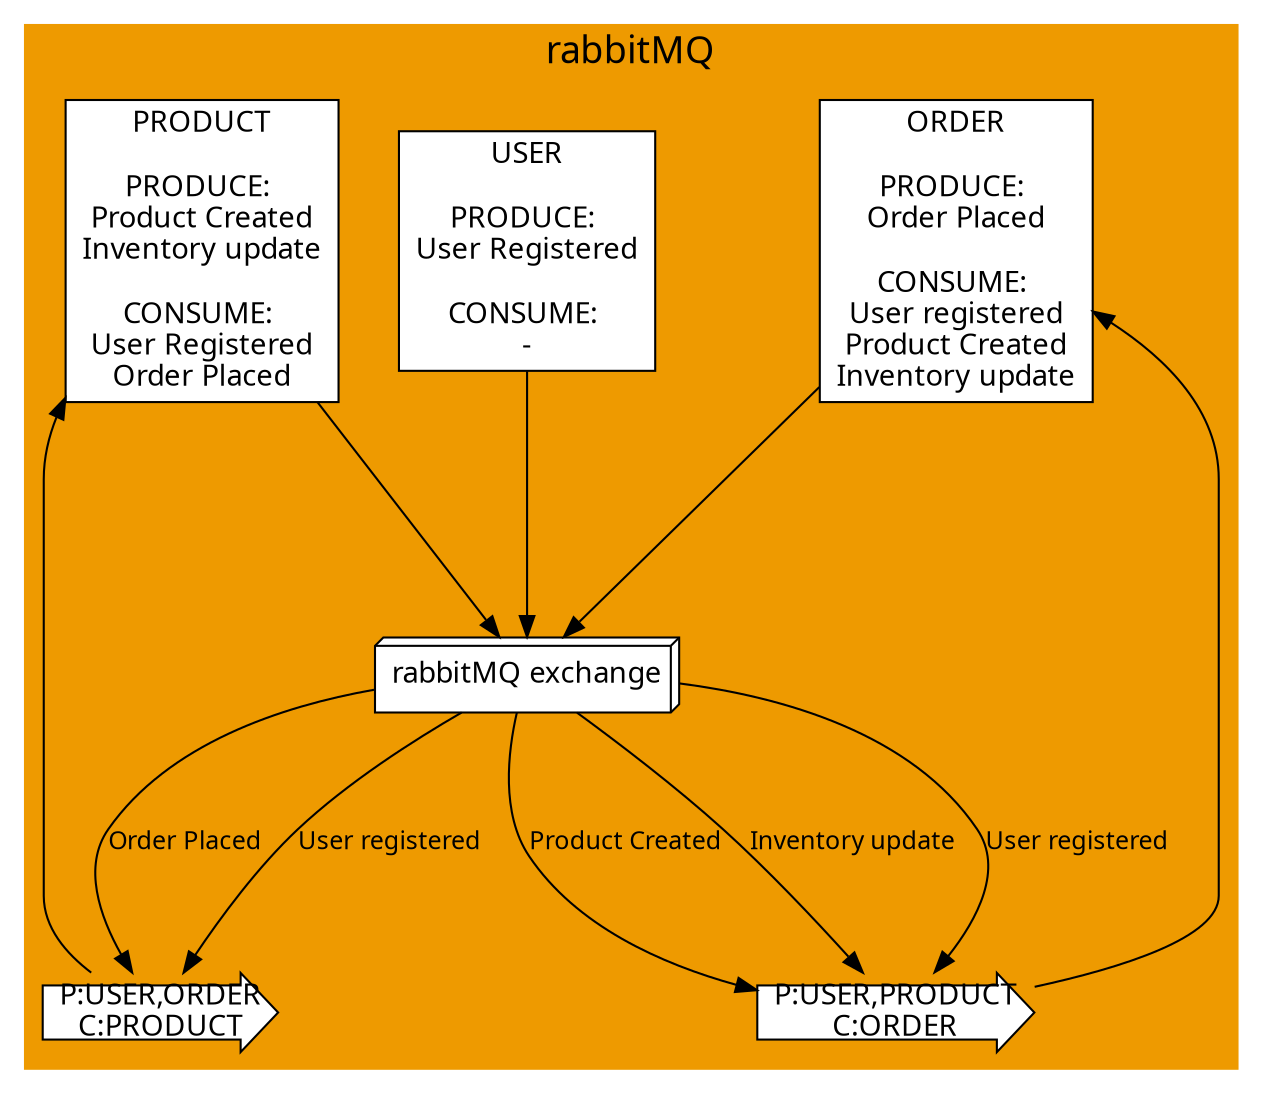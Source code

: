 digraph {
  bgcolor=transparent
  graph[fontsize=18 style=filled color=orange2 fontname="HackNerdFont"]
  node[fontsize=14 style=filled fillcolor=white fontname="HackNerdFont"]
  edge [fontsize=12 minlen=3 fontname="HackNerdFont"]

  subgraph cluster {
    label="rabbitMQ"
    a[label="USER\n\nPRODUCE: \nUser Registered\n\nCONSUME: \n-" shape=box]
    b[label="PRODUCT\n\nPRODUCE: \nProduct Created\nInventory update\n\nCONSUME: \nUser Registered\nOrder Placed" shape=box]
    c[shape=box label="ORDER\n\nPRODUCE: \nOrder Placed\n\nCONSUME: \nUser registered\nProduct Created\nInventory update"]

    exchange[label="rabbitMQ exchange" shape=box3d]
    a->exchange
    b->exchange
    c->exchange

    q1[label="P:USER,PRODUCT\nC:ORDER" shape=rarrow]
    q2[label="P:USER,ORDER\nC:PRODUCT" shape=rarrow]
    
    exchange->q1[label="User registered"]
    exchange->q2[label="User registered"]

    exchange->q1[label="Product Created"]

    exchange->q1[label="Inventory update"]
    q1->c

    exchange->q2[label="Order Placed"]
    q2->b

    {rank=min;a;b;c}
    {rank=max;q1;q2}
  }
}
